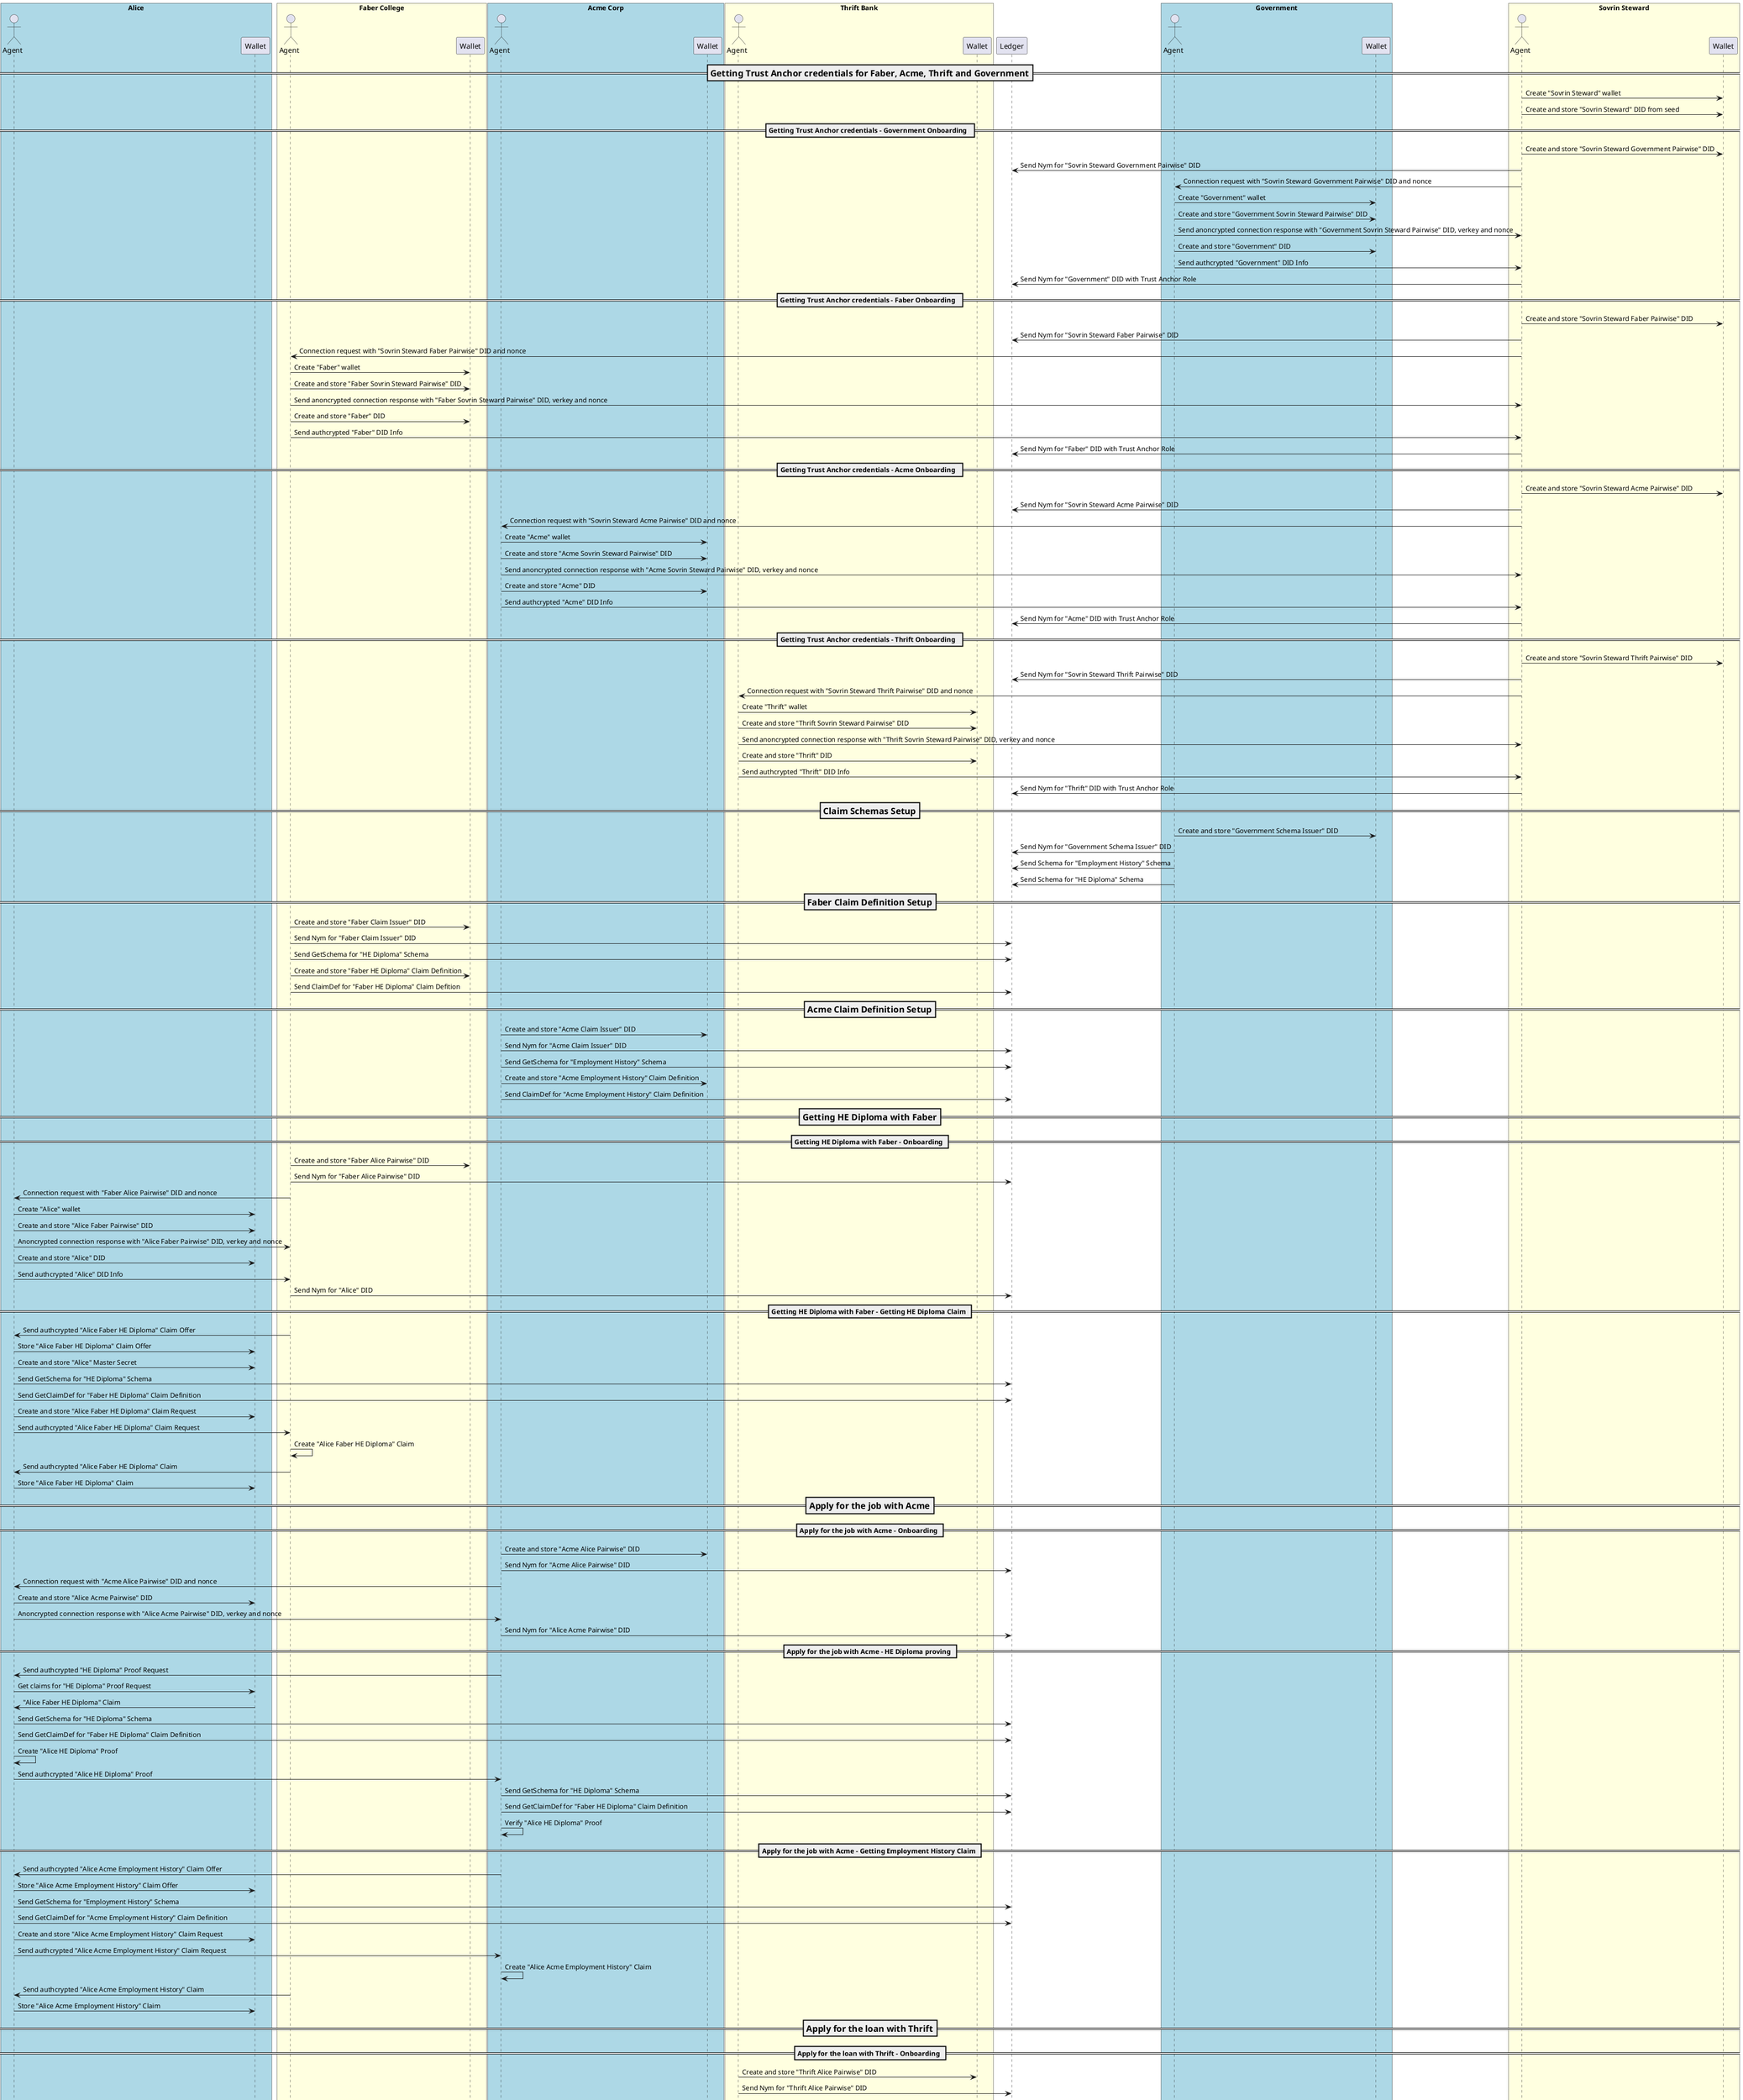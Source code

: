 @startuml

box "Alice" #LightBlue
actor "Agent" as A
participant "Wallet" as AW
endbox

box "Faber College" #LightYellow
actor "Agent" as F
participant "Wallet" as FW
endbox

box "Acme Corp" #LightBlue
actor "Agent" as AC
participant "Wallet" as ACW
endbox

box "Thrift Bank" #LightYellow
actor "Agent" as T
participant "Wallet" as TW
endbox

participant "Ledger" as L

box "Government" #LightBlue
actor "Agent" as G
participant "Wallet" as GW
endbox

box "Sovrin Steward" #LightYellow
actor "Agent" as S
participant "Wallet" as SW
endbox

=== Getting Trust Anchor credentials for Faber, Acme, Thrift and Government  ==
S->SW: Create "Sovrin Steward" wallet
S->SW: Create and store "Sovrin Steward" DID from seed

== Getting Trust Anchor credentials - Government Onboarding  ==
S->SW: Create and store "Sovrin Steward Government Pairwise" DID
S->L: Send Nym for "Sovrin Steward Government Pairwise" DID
S->G: Connection request with "Sovrin Steward Government Pairwise" DID and nonce
G->GW: Create "Government" wallet
G->GW: Create and store "Government Sovrin Steward Pairwise" DID
G->S: Send anoncrypted connection response with "Government Sovrin Steward Pairwise" DID, verkey and nonce
G->GW: Create and store "Government" DID
G->S: Send authcrypted "Government" DID Info
S->L: Send Nym for "Government" DID with Trust Anchor Role

== Getting Trust Anchor credentials - Faber Onboarding  ==
S->SW: Create and store "Sovrin Steward Faber Pairwise" DID
S->L: Send Nym for "Sovrin Steward Faber Pairwise" DID
S->F: Connection request with "Sovrin Steward Faber Pairwise" DID and nonce
F->FW: Create "Faber" wallet
F->FW: Create and store "Faber Sovrin Steward Pairwise" DID
F->S: Send anoncrypted connection response with "Faber Sovrin Steward Pairwise" DID, verkey and nonce
F->FW: Create and store "Faber" DID
F->S: Send authcrypted "Faber" DID Info
S->L: Send Nym for "Faber" DID with Trust Anchor Role

== Getting Trust Anchor credentials - Acme Onboarding  ==
S->SW: Create and store "Sovrin Steward Acme Pairwise" DID
S->L: Send Nym for "Sovrin Steward Acme Pairwise" DID
S->AC: Connection request with "Sovrin Steward Acme Pairwise" DID and nonce
AC->ACW: Create "Acme" wallet
AC->ACW: Create and store "Acme Sovrin Steward Pairwise" DID
AC->S: Send anoncrypted connection response with "Acme Sovrin Steward Pairwise" DID, verkey and nonce
AC->ACW: Create and store "Acme" DID
AC->S: Send authcrypted "Acme" DID Info
S->L: Send Nym for "Acme" DID with Trust Anchor Role

== Getting Trust Anchor credentials - Thrift Onboarding  ==
S->SW: Create and store "Sovrin Steward Thrift Pairwise" DID
S->L: Send Nym for "Sovrin Steward Thrift Pairwise" DID
S->T: Connection request with "Sovrin Steward Thrift Pairwise" DID and nonce
T->TW: Create "Thrift" wallet
T->TW: Create and store "Thrift Sovrin Steward Pairwise" DID
T->S: Send anoncrypted connection response with "Thrift Sovrin Steward Pairwise" DID, verkey and nonce
T->TW: Create and store "Thrift" DID
T->S: Send authcrypted "Thrift" DID Info
S->L: Send Nym for "Thrift" DID with Trust Anchor Role

=== Claim Schemas Setup ==
G->GW: Create and store "Government Schema Issuer" DID
G->L: Send Nym for "Government Schema Issuer" DID
G->L: Send Schema for "Employment History" Schema
G->L: Send Schema for "HE Diploma" Schema

=== Faber Claim Definition Setup ==
F->FW: Create and store "Faber Claim Issuer" DID
F->L: Send Nym for "Faber Claim Issuer" DID
F->L: Send GetSchema for "HE Diploma" Schema
F->FW: Create and store "Faber HE Diploma" Claim Definition
F->L: Send ClaimDef for "Faber HE Diploma" Claim Defition

=== Acme Claim Definition Setup ==
AC->ACW: Create and store "Acme Claim Issuer" DID
AC->L: Send Nym for "Acme Claim Issuer" DID
AC->L: Send GetSchema for "Employment History" Schema
AC->ACW: Create and store "Acme Employment History" Claim Definition
AC->L: Send ClaimDef for "Acme Employment History" Claim Definition

=== Getting HE Diploma with Faber ==
== Getting HE Diploma with Faber - Onboarding ==
F->FW: Create and store "Faber Alice Pairwise" DID
F->L: Send Nym for "Faber Alice Pairwise" DID
F->A: Connection request with "Faber Alice Pairwise" DID and nonce
A->AW: Create "Alice" wallet
A->AW: Create and store "Alice Faber Pairwise" DID
A->F: Anoncrypted connection response with "Alice Faber Pairwise" DID, verkey and nonce
A->AW: Create and store "Alice" DID
A->F: Send authcrypted "Alice" DID Info
F->L: Send Nym for "Alice" DID

== Getting HE Diploma with Faber - Getting HE Diploma Claim ==
F->A: Send authcrypted "Alice Faber HE Diploma" Claim Offer
A->AW: Store "Alice Faber HE Diploma" Claim Offer
A->AW: Create and store "Alice" Master Secret
A->L: Send GetSchema for "HE Diploma" Schema
A->L: Send GetClaimDef for "Faber HE Diploma" Claim Definition
A->AW: Create and store "Alice Faber HE Diploma" Claim Request
A->F: Send authcrypted "Alice Faber HE Diploma" Claim Request
F->F: Create "Alice Faber HE Diploma" Claim
F->A: Send authcrypted "Alice Faber HE Diploma" Claim
A->AW: Store "Alice Faber HE Diploma" Claim

=== Apply for the job with Acme ==
== Apply for the job with Acme - Onboarding ==
AC->ACW: Create and store "Acme Alice Pairwise" DID
AC->L: Send Nym for "Acme Alice Pairwise" DID
AC->A: Connection request with "Acme Alice Pairwise" DID and nonce
A->AW: Create and store "Alice Acme Pairwise" DID
A->AC: Anoncrypted connection response with "Alice Acme Pairwise" DID, verkey and nonce
AC->L: Send Nym for "Alice Acme Pairwise" DID

== Apply for the job with Acme - HE Diploma proving ==
AC->A: Send authcrypted "HE Diploma" Proof Request
A->AW: Get claims for "HE Diploma" Proof Request
AW->A: "Alice Faber HE Diploma" Claim
A->L: Send GetSchema for "HE Diploma" Schema
A->L: Send GetClaimDef for "Faber HE Diploma" Claim Definition
A->A: Create "Alice HE Diploma" Proof
A->AC: Send authcrypted "Alice HE Diploma" Proof
AC->L: Send GetSchema for "HE Diploma" Schema
AC->L: Send GetClaimDef for "Faber HE Diploma" Claim Definition
AC->AC: Verify "Alice HE Diploma" Proof

== Apply for the job with Acme - Getting Employment History Claim ==
AC->A: Send authcrypted "Alice Acme Employment History" Claim Offer
A->AW: Store "Alice Acme Employment History" Claim Offer
A->L: Send GetSchema for "Employment History" Schema
A->L: Send GetClaimDef for "Acme Employment History" Claim Definition
A->AW: Create and store "Alice Acme Employment History" Claim Request
A->AC: Send authcrypted "Alice Acme Employment History" Claim Request
AC->AC: Create "Alice Acme Employment History" Claim
F->A: Send authcrypted "Alice Acme Employment History" Claim
A->AW: Store "Alice Acme Employment History" Claim

=== Apply for the loan with Thrift ==
== Apply for the loan with Thrift - Onboarding ==
T->TW: Create and store "Thrift Alice Pairwise" DID
T->L: Send Nym for "Thrift Alice Pairwise" DID
T->A: Connection request with "Thrift Alice Pairwise" DID and nonce
A->AW: Create and store "Alice Thrift Pairwise" DID
A->T: Anoncrypted connection response with "Alice Thrift Pairwise" DID, verkey and nonce
T->L: Send Nym for "Alice Thrift Pairwise" DID

== Apply for the loan with Thrift - Employment History proving  ==
T->A: Send authcrypted "HE Diploma and Employment History" Proof Request
A->AW: Get claims for "HE Diploma and Employment History" Proof Request
AW->A: "Alice Faber HE Diploma and Alice Acme Employment History" Claim
A->L: Send GetSchema for "HE Diploma" Schema
A->L: Send GetClaimDef for "Faber HE Diploma" Claim Definition
A->L: Send GetSchema for "Employment History" Schema
A->L: Send GetClaimDef for "Acme Employment History" Claim Definition
A->A: Create "Alice Faber HE Diploma and Alice Acme Employment History" Proof
A->T: Send "Alice Faber HE Diploma and Alice Acme Employment History" Proof
T->L: Send GetSchema for "HE Diploma" Schema
T->L: Send GetClaimDef for "Faber HE Diploma" Claim Definition
T->L: Send GetSchema for "Employment History" Schema
T->L: Send GetClaimDef for "Acme Employment History" Claim Definition
T->T: Verify "Alice Faber HE Diploma and Alice Acme Employment History" Proof

== Apply for the loan with Thrift - HE Diploma and Employment History proving  ==
T->A: Send authcrypted "HE Diploma and Employment History" Proof Request
A->AW: Get claims for "HE Diploma and Employment History" Proof Request
AW->A: "Alice Faber HE Diploma and Alice Acme Employment History" Claim
A->L: Send GetSchema for "HE Diploma" Schema
A->L: Send GetClaimDef for "Faber HE Diploma" Claim Definition
A->L: Send GetSchema for "Employment History" Schema
A->L: Send GetClaimDef for "Acme Employment History" Claim Definition
A->A: Create "Alice Faber HE Diploma and Alice Acme Employment History" Proof
A->T: Send "Alice Faber HE Diploma and Alice Acme Employment History" Proof
T->L: Send GetSchema for "HE Diploma" Schema
T->L: Send GetClaimDef for "Faber HE Diploma" Claim Definition
T->L: Send GetSchema for "Employment History" Schema
T->L: Send GetClaimDef for "Acme Employment History" Claim Definition
T->T: Verify "Alice Faber HE Diploma and Alice Acme Employment History" Proof

@enduml